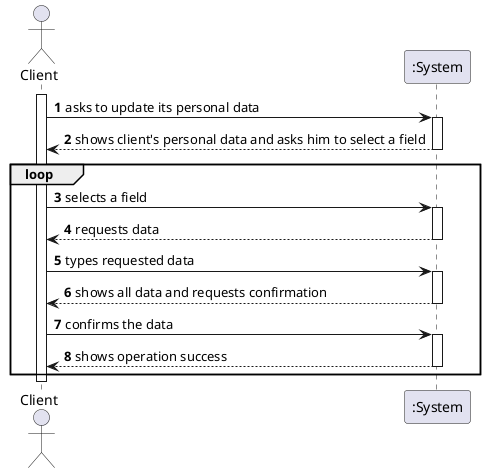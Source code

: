 @startuml
'https://plantuml.com/sequence-diagram

autonumber


actor "Client" as C
participant ":System" as S
activate C



C -> S: asks to update its personal data
activate S
S --> C: shows client's personal data and asks him to select a field
deactivate S
loop
C -> S: selects a field
activate S
S --> C: requests data
deactivate S
C -> S: types requested data
activate S
S --> C: shows all data and requests confirmation
deactivate S
C -> S: confirms the data
activate S
S --> C: shows operation success
deactivate S
end

deactivate C



@enduml